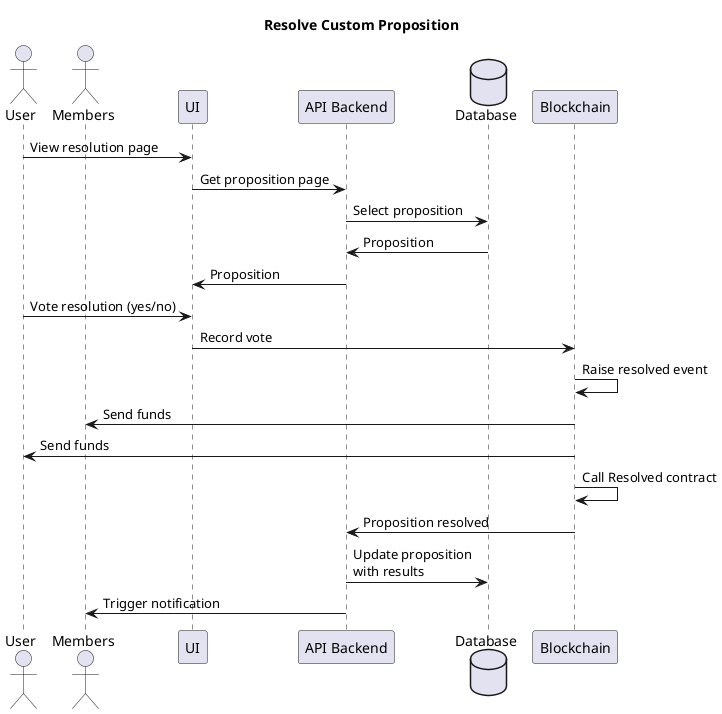 @startuml Resolve Custom Proposition 

title Resolve Custom Proposition 

actor User as user
actor Members as members
participant UI as ui
participant "API Backend" as api
database Database as db
participant Blockchain as bc

user -> ui : View resolution page
ui -> api : Get proposition page
api -> db : Select proposition
db -> api : Proposition
api -> ui : Proposition
user -> ui : Vote resolution (yes/no)
ui -> bc : Record vote
bc -> bc : Raise resolved event
bc -> members : Send funds
bc -> user : Send funds
bc -> bc : Call Resolved contract
bc -> api : Proposition resolved
api -> db : Update proposition\nwith results 
api -> members : Trigger notification

@enduml